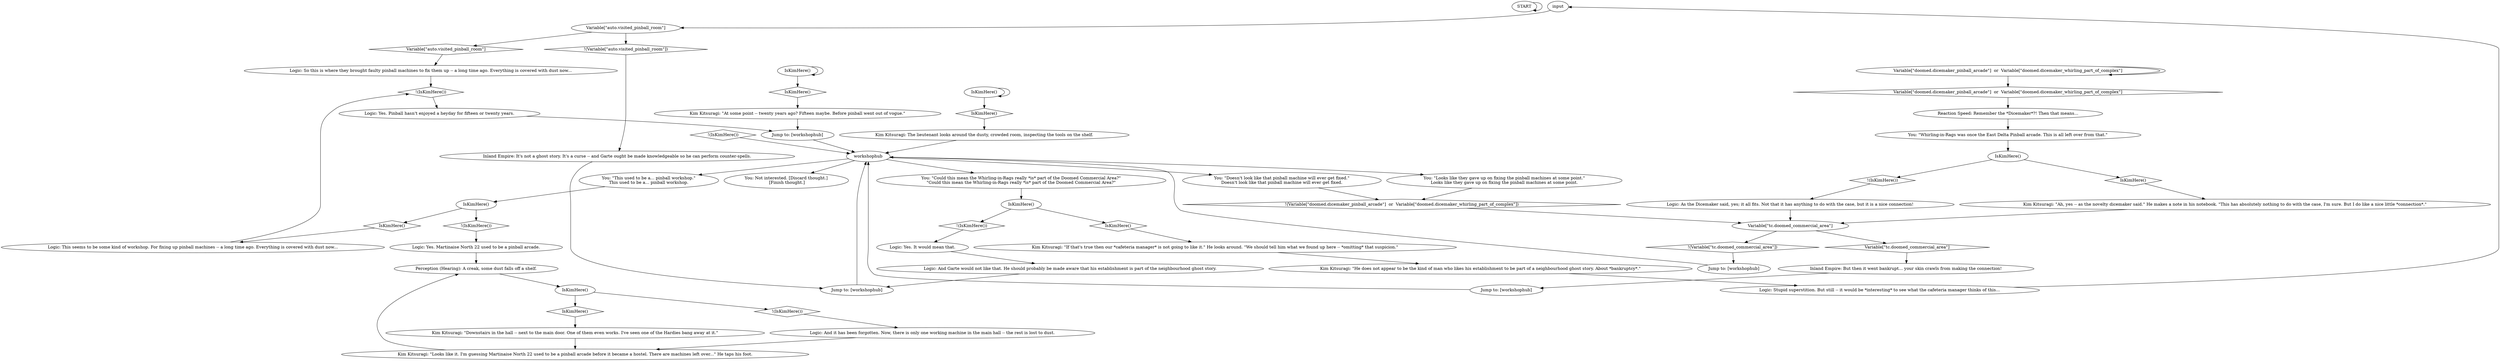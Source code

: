 # WHIRLING F3 ORB / pinball workshop
# 1. This was a pinball workshop.
#2. Was the Whirling-in-Rags part of the doomed commercial area task gained.
# ==================================================
digraph G {
	  0 [label="START"];
	  1 [label="input"];
	  2 [label="Inland Empire: It's not a ghost story. It's a curse -- and Garte ought be made knowledgeable so he can perform counter-spells."];
	  3 [label="Logic: This seems to be some kind of workshop. For fixing up pinball machines -- a long time ago. Everything is covered with dust now..."];
	  4 [label="Kim Kitsuragi: \"Looks like it. I'm guessing Martinaise North 22 used to be a pinball arcade before it became a hostel. There are machines left over...\" He taps his foot."];
	  5 [label="Variable[\"doomed.dicemaker_pinball_arcade\"]  or  Variable[\"doomed.dicemaker_whirling_part_of_complex\"]"];
	  6 [label="Variable[\"doomed.dicemaker_pinball_arcade\"]  or  Variable[\"doomed.dicemaker_whirling_part_of_complex\"]", shape=diamond];
	  7 [label="!(Variable[\"doomed.dicemaker_pinball_arcade\"]  or  Variable[\"doomed.dicemaker_whirling_part_of_complex\"])", shape=diamond];
	  8 [label="IsKimHere()"];
	  9 [label="IsKimHere()", shape=diamond];
	  10 [label="!(IsKimHere())", shape=diamond];
	  11 [label="IsKimHere()"];
	  12 [label="IsKimHere()", shape=diamond];
	  13 [label="!(IsKimHere())", shape=diamond];
	  14 [label="You: \"Could this mean the Whirling-in-Rags really *is* part of the Doomed Commercial Area?\"\n\"Could this mean the Whirling-in-Rags really *is* part of the Doomed Commercial Area?\""];
	  15 [label="workshophub"];
	  16 [label="Jump to: [workshophub]"];
	  17 [label="Logic: As the Dicemaker said, yes; it all fits. Not that it has anything to do with the case, but it is a nice connection!"];
	  18 [label="You: \"Doesn't look like that pinball machine will ever get fixed.\"\nDoesn't look like that pinball machine will ever get fixed."];
	  19 [label="Kim Kitsuragi: \"Ah, yes -- as the novelty dicemaker said.\" He makes a note in his notebook. \"This has absolutely nothing to do with the case, I'm sure. But I do like a nice little *connection*.\""];
	  20 [label="IsKimHere()"];
	  21 [label="IsKimHere()", shape=diamond];
	  22 [label="!(IsKimHere())", shape=diamond];
	  23 [label="Reaction Speed: Remember the *Dicemaker*?! Then that means..."];
	  24 [label="You: \"Whirling-in-Rags was once the East Delta Pinball arcade. This is all left over from that.\""];
	  25 [label="Logic: So this is where they brought faulty pinball machines to fix them up -- a long time ago. Everything is covered with dust now..."];
	  26 [label="Jump to: [workshophub]"];
	  27 [label="IsKimHere()"];
	  28 [label="IsKimHere()", shape=diamond];
	  29 [label="!(IsKimHere())", shape=diamond];
	  30 [label="Kim Kitsuragi: The lieutenant looks around the dusty, crowded room, inspecting the tools on the shelf."];
	  31 [label="Logic: Yes. Pinball hasn't enjoyed a heyday for fifteen or twenty years."];
	  32 [label="Jump to: [workshophub]"];
	  33 [label="Kim Kitsuragi: \"If that's true then our *cafeteria manager* is not going to like it.\" He looks around. \"We should tell him what we found up here -- *omitting* that suspicion.\""];
	  34 [label="Kim Kitsuragi: \"He does not appear to be the kind of man who likes his establishment to be part of a neighbourhood ghost story. About *bankruptcy*.\""];
	  35 [label="Logic: And Garte would not like that. He should probably be made aware that his establishment is part of the neighbourhood ghost story."];
	  36 [label="Logic: Stupid superstition. But still -- it would be *interesting* to see what the cafeteria manager thinks of this..."];
	  37 [label="Variable[\"tc.doomed_commercial_area\"]"];
	  38 [label="Variable[\"tc.doomed_commercial_area\"]", shape=diamond];
	  39 [label="!(Variable[\"tc.doomed_commercial_area\"])", shape=diamond];
	  40 [label="You: Not interested. [Discard thought.]\n [Finish thought.]"];
	  41 [label="Jump to: [workshophub]"];
	  42 [label="You: \"This used to be a... pinball workshop.\"\nThis used to be a... pinball workshop."];
	  43 [label="Logic: Yes. It would mean that."];
	  44 [label="Perception (Hearing): A creak, some dust falls off a shelf."];
	  45 [label="You: \"Looks like they gave up on fixing the pinball machines at some point.\"\nLooks like they gave up on fixing the pinball machines at some point."];
	  46 [label="Logic: And it has been forgotten. Now, there is only one working machine in the main hall -- the rest is lost to dust."];
	  47 [label="IsKimHere()"];
	  48 [label="IsKimHere()", shape=diamond];
	  49 [label="!(IsKimHere())", shape=diamond];
	  50 [label="Inland Empire: But then it went bankrupt... your skin crawls from making the connection!"];
	  51 [label="IsKimHere()"];
	  52 [label="IsKimHere()", shape=diamond];
	  53 [label="!(IsKimHere())", shape=diamond];
	  54 [label="Kim Kitsuragi: \"At some point -- twenty years ago? Fifteen maybe. Before pinball went out of vogue.\""];
	  55 [label="Logic: Yes. Martinaise North 22 used to be a pinball arcade."];
	  56 [label="Variable[\"auto.visited_pinball_room\"]"];
	  57 [label="Variable[\"auto.visited_pinball_room\"]", shape=diamond];
	  58 [label="!(Variable[\"auto.visited_pinball_room\"])", shape=diamond];
	  59 [label="Kim Kitsuragi: \"Downstairs in the hall -- next to the main door. One of them even works. I've seen one of the Hardies bang away at it.\""];
	  0 -> 0
	  1 -> 56
	  2 -> 26
	  3 -> 10
	  4 -> 44
	  5 -> 5
	  5 -> 6
	  6 -> 23
	  7 -> 37
	  8 -> 8
	  8 -> 9
	  9 -> 54
	  10 -> 31
	  11 -> 11
	  11 -> 12
	  12 -> 30
	  13 -> 15
	  14 -> 27
	  15 -> 40
	  15 -> 42
	  15 -> 45
	  15 -> 14
	  15 -> 18
	  16 -> 15
	  17 -> 37
	  18 -> 7
	  19 -> 37
	  20 -> 21
	  20 -> 22
	  21 -> 3
	  22 -> 55
	  23 -> 24
	  24 -> 47
	  25 -> 10
	  26 -> 15
	  27 -> 28
	  27 -> 29
	  28 -> 33
	  29 -> 43
	  30 -> 15
	  31 -> 16
	  32 -> 15
	  33 -> 34
	  34 -> 36
	  35 -> 26
	  36 -> 1
	  37 -> 38
	  37 -> 39
	  38 -> 50
	  39 -> 41
	  41 -> 15
	  42 -> 20
	  43 -> 35
	  44 -> 51
	  45 -> 7
	  46 -> 4
	  47 -> 48
	  47 -> 49
	  48 -> 19
	  49 -> 17
	  50 -> 32
	  51 -> 52
	  51 -> 53
	  52 -> 59
	  53 -> 46
	  54 -> 16
	  55 -> 44
	  56 -> 57
	  56 -> 58
	  57 -> 25
	  58 -> 2
	  59 -> 4
}

